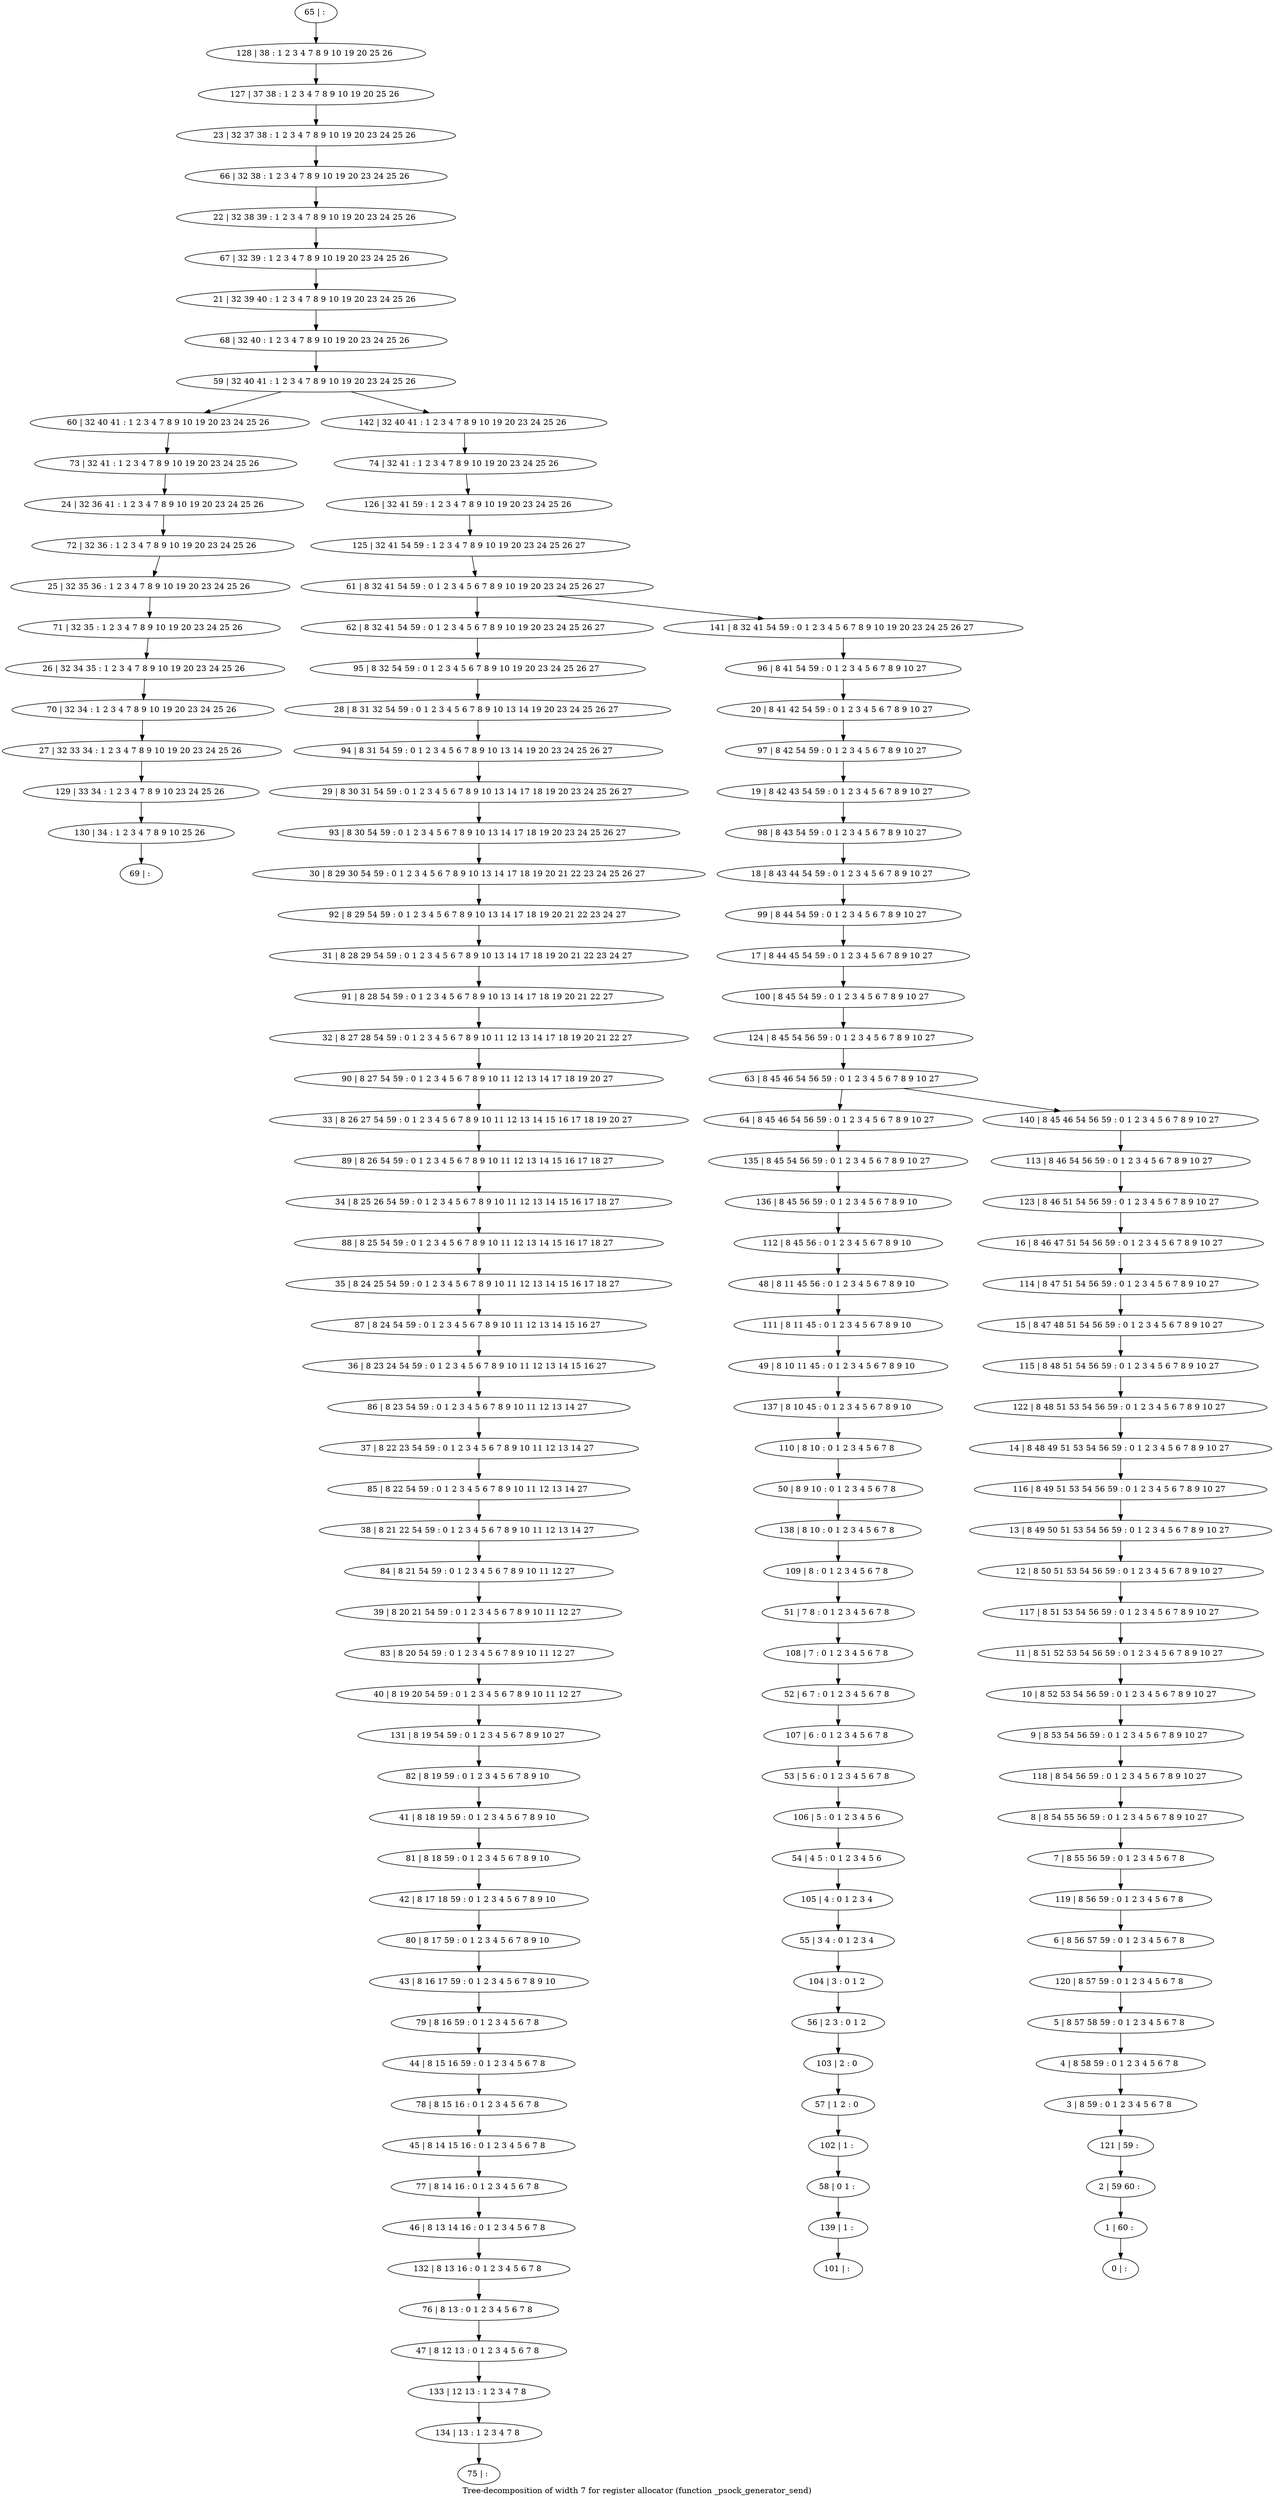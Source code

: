 digraph G {
graph [label="Tree-decomposition of width 7 for register allocator (function _psock_generator_send)"]
0[label="0 | : "];
1[label="1 | 60 : "];
2[label="2 | 59 60 : "];
3[label="3 | 8 59 : 0 1 2 3 4 5 6 7 8 "];
4[label="4 | 8 58 59 : 0 1 2 3 4 5 6 7 8 "];
5[label="5 | 8 57 58 59 : 0 1 2 3 4 5 6 7 8 "];
6[label="6 | 8 56 57 59 : 0 1 2 3 4 5 6 7 8 "];
7[label="7 | 8 55 56 59 : 0 1 2 3 4 5 6 7 8 "];
8[label="8 | 8 54 55 56 59 : 0 1 2 3 4 5 6 7 8 9 10 27 "];
9[label="9 | 8 53 54 56 59 : 0 1 2 3 4 5 6 7 8 9 10 27 "];
10[label="10 | 8 52 53 54 56 59 : 0 1 2 3 4 5 6 7 8 9 10 27 "];
11[label="11 | 8 51 52 53 54 56 59 : 0 1 2 3 4 5 6 7 8 9 10 27 "];
12[label="12 | 8 50 51 53 54 56 59 : 0 1 2 3 4 5 6 7 8 9 10 27 "];
13[label="13 | 8 49 50 51 53 54 56 59 : 0 1 2 3 4 5 6 7 8 9 10 27 "];
14[label="14 | 8 48 49 51 53 54 56 59 : 0 1 2 3 4 5 6 7 8 9 10 27 "];
15[label="15 | 8 47 48 51 54 56 59 : 0 1 2 3 4 5 6 7 8 9 10 27 "];
16[label="16 | 8 46 47 51 54 56 59 : 0 1 2 3 4 5 6 7 8 9 10 27 "];
17[label="17 | 8 44 45 54 59 : 0 1 2 3 4 5 6 7 8 9 10 27 "];
18[label="18 | 8 43 44 54 59 : 0 1 2 3 4 5 6 7 8 9 10 27 "];
19[label="19 | 8 42 43 54 59 : 0 1 2 3 4 5 6 7 8 9 10 27 "];
20[label="20 | 8 41 42 54 59 : 0 1 2 3 4 5 6 7 8 9 10 27 "];
21[label="21 | 32 39 40 : 1 2 3 4 7 8 9 10 19 20 23 24 25 26 "];
22[label="22 | 32 38 39 : 1 2 3 4 7 8 9 10 19 20 23 24 25 26 "];
23[label="23 | 32 37 38 : 1 2 3 4 7 8 9 10 19 20 23 24 25 26 "];
24[label="24 | 32 36 41 : 1 2 3 4 7 8 9 10 19 20 23 24 25 26 "];
25[label="25 | 32 35 36 : 1 2 3 4 7 8 9 10 19 20 23 24 25 26 "];
26[label="26 | 32 34 35 : 1 2 3 4 7 8 9 10 19 20 23 24 25 26 "];
27[label="27 | 32 33 34 : 1 2 3 4 7 8 9 10 19 20 23 24 25 26 "];
28[label="28 | 8 31 32 54 59 : 0 1 2 3 4 5 6 7 8 9 10 13 14 19 20 23 24 25 26 27 "];
29[label="29 | 8 30 31 54 59 : 0 1 2 3 4 5 6 7 8 9 10 13 14 17 18 19 20 23 24 25 26 27 "];
30[label="30 | 8 29 30 54 59 : 0 1 2 3 4 5 6 7 8 9 10 13 14 17 18 19 20 21 22 23 24 25 26 27 "];
31[label="31 | 8 28 29 54 59 : 0 1 2 3 4 5 6 7 8 9 10 13 14 17 18 19 20 21 22 23 24 27 "];
32[label="32 | 8 27 28 54 59 : 0 1 2 3 4 5 6 7 8 9 10 11 12 13 14 17 18 19 20 21 22 27 "];
33[label="33 | 8 26 27 54 59 : 0 1 2 3 4 5 6 7 8 9 10 11 12 13 14 15 16 17 18 19 20 27 "];
34[label="34 | 8 25 26 54 59 : 0 1 2 3 4 5 6 7 8 9 10 11 12 13 14 15 16 17 18 27 "];
35[label="35 | 8 24 25 54 59 : 0 1 2 3 4 5 6 7 8 9 10 11 12 13 14 15 16 17 18 27 "];
36[label="36 | 8 23 24 54 59 : 0 1 2 3 4 5 6 7 8 9 10 11 12 13 14 15 16 27 "];
37[label="37 | 8 22 23 54 59 : 0 1 2 3 4 5 6 7 8 9 10 11 12 13 14 27 "];
38[label="38 | 8 21 22 54 59 : 0 1 2 3 4 5 6 7 8 9 10 11 12 13 14 27 "];
39[label="39 | 8 20 21 54 59 : 0 1 2 3 4 5 6 7 8 9 10 11 12 27 "];
40[label="40 | 8 19 20 54 59 : 0 1 2 3 4 5 6 7 8 9 10 11 12 27 "];
41[label="41 | 8 18 19 59 : 0 1 2 3 4 5 6 7 8 9 10 "];
42[label="42 | 8 17 18 59 : 0 1 2 3 4 5 6 7 8 9 10 "];
43[label="43 | 8 16 17 59 : 0 1 2 3 4 5 6 7 8 9 10 "];
44[label="44 | 8 15 16 59 : 0 1 2 3 4 5 6 7 8 "];
45[label="45 | 8 14 15 16 : 0 1 2 3 4 5 6 7 8 "];
46[label="46 | 8 13 14 16 : 0 1 2 3 4 5 6 7 8 "];
47[label="47 | 8 12 13 : 0 1 2 3 4 5 6 7 8 "];
48[label="48 | 8 11 45 56 : 0 1 2 3 4 5 6 7 8 9 10 "];
49[label="49 | 8 10 11 45 : 0 1 2 3 4 5 6 7 8 9 10 "];
50[label="50 | 8 9 10 : 0 1 2 3 4 5 6 7 8 "];
51[label="51 | 7 8 : 0 1 2 3 4 5 6 7 8 "];
52[label="52 | 6 7 : 0 1 2 3 4 5 6 7 8 "];
53[label="53 | 5 6 : 0 1 2 3 4 5 6 7 8 "];
54[label="54 | 4 5 : 0 1 2 3 4 5 6 "];
55[label="55 | 3 4 : 0 1 2 3 4 "];
56[label="56 | 2 3 : 0 1 2 "];
57[label="57 | 1 2 : 0 "];
58[label="58 | 0 1 : "];
59[label="59 | 32 40 41 : 1 2 3 4 7 8 9 10 19 20 23 24 25 26 "];
60[label="60 | 32 40 41 : 1 2 3 4 7 8 9 10 19 20 23 24 25 26 "];
61[label="61 | 8 32 41 54 59 : 0 1 2 3 4 5 6 7 8 9 10 19 20 23 24 25 26 27 "];
62[label="62 | 8 32 41 54 59 : 0 1 2 3 4 5 6 7 8 9 10 19 20 23 24 25 26 27 "];
63[label="63 | 8 45 46 54 56 59 : 0 1 2 3 4 5 6 7 8 9 10 27 "];
64[label="64 | 8 45 46 54 56 59 : 0 1 2 3 4 5 6 7 8 9 10 27 "];
65[label="65 | : "];
66[label="66 | 32 38 : 1 2 3 4 7 8 9 10 19 20 23 24 25 26 "];
67[label="67 | 32 39 : 1 2 3 4 7 8 9 10 19 20 23 24 25 26 "];
68[label="68 | 32 40 : 1 2 3 4 7 8 9 10 19 20 23 24 25 26 "];
69[label="69 | : "];
70[label="70 | 32 34 : 1 2 3 4 7 8 9 10 19 20 23 24 25 26 "];
71[label="71 | 32 35 : 1 2 3 4 7 8 9 10 19 20 23 24 25 26 "];
72[label="72 | 32 36 : 1 2 3 4 7 8 9 10 19 20 23 24 25 26 "];
73[label="73 | 32 41 : 1 2 3 4 7 8 9 10 19 20 23 24 25 26 "];
74[label="74 | 32 41 : 1 2 3 4 7 8 9 10 19 20 23 24 25 26 "];
75[label="75 | : "];
76[label="76 | 8 13 : 0 1 2 3 4 5 6 7 8 "];
77[label="77 | 8 14 16 : 0 1 2 3 4 5 6 7 8 "];
78[label="78 | 8 15 16 : 0 1 2 3 4 5 6 7 8 "];
79[label="79 | 8 16 59 : 0 1 2 3 4 5 6 7 8 "];
80[label="80 | 8 17 59 : 0 1 2 3 4 5 6 7 8 9 10 "];
81[label="81 | 8 18 59 : 0 1 2 3 4 5 6 7 8 9 10 "];
82[label="82 | 8 19 59 : 0 1 2 3 4 5 6 7 8 9 10 "];
83[label="83 | 8 20 54 59 : 0 1 2 3 4 5 6 7 8 9 10 11 12 27 "];
84[label="84 | 8 21 54 59 : 0 1 2 3 4 5 6 7 8 9 10 11 12 27 "];
85[label="85 | 8 22 54 59 : 0 1 2 3 4 5 6 7 8 9 10 11 12 13 14 27 "];
86[label="86 | 8 23 54 59 : 0 1 2 3 4 5 6 7 8 9 10 11 12 13 14 27 "];
87[label="87 | 8 24 54 59 : 0 1 2 3 4 5 6 7 8 9 10 11 12 13 14 15 16 27 "];
88[label="88 | 8 25 54 59 : 0 1 2 3 4 5 6 7 8 9 10 11 12 13 14 15 16 17 18 27 "];
89[label="89 | 8 26 54 59 : 0 1 2 3 4 5 6 7 8 9 10 11 12 13 14 15 16 17 18 27 "];
90[label="90 | 8 27 54 59 : 0 1 2 3 4 5 6 7 8 9 10 11 12 13 14 17 18 19 20 27 "];
91[label="91 | 8 28 54 59 : 0 1 2 3 4 5 6 7 8 9 10 13 14 17 18 19 20 21 22 27 "];
92[label="92 | 8 29 54 59 : 0 1 2 3 4 5 6 7 8 9 10 13 14 17 18 19 20 21 22 23 24 27 "];
93[label="93 | 8 30 54 59 : 0 1 2 3 4 5 6 7 8 9 10 13 14 17 18 19 20 23 24 25 26 27 "];
94[label="94 | 8 31 54 59 : 0 1 2 3 4 5 6 7 8 9 10 13 14 19 20 23 24 25 26 27 "];
95[label="95 | 8 32 54 59 : 0 1 2 3 4 5 6 7 8 9 10 19 20 23 24 25 26 27 "];
96[label="96 | 8 41 54 59 : 0 1 2 3 4 5 6 7 8 9 10 27 "];
97[label="97 | 8 42 54 59 : 0 1 2 3 4 5 6 7 8 9 10 27 "];
98[label="98 | 8 43 54 59 : 0 1 2 3 4 5 6 7 8 9 10 27 "];
99[label="99 | 8 44 54 59 : 0 1 2 3 4 5 6 7 8 9 10 27 "];
100[label="100 | 8 45 54 59 : 0 1 2 3 4 5 6 7 8 9 10 27 "];
101[label="101 | : "];
102[label="102 | 1 : "];
103[label="103 | 2 : 0 "];
104[label="104 | 3 : 0 1 2 "];
105[label="105 | 4 : 0 1 2 3 4 "];
106[label="106 | 5 : 0 1 2 3 4 5 6 "];
107[label="107 | 6 : 0 1 2 3 4 5 6 7 8 "];
108[label="108 | 7 : 0 1 2 3 4 5 6 7 8 "];
109[label="109 | 8 : 0 1 2 3 4 5 6 7 8 "];
110[label="110 | 8 10 : 0 1 2 3 4 5 6 7 8 "];
111[label="111 | 8 11 45 : 0 1 2 3 4 5 6 7 8 9 10 "];
112[label="112 | 8 45 56 : 0 1 2 3 4 5 6 7 8 9 10 "];
113[label="113 | 8 46 54 56 59 : 0 1 2 3 4 5 6 7 8 9 10 27 "];
114[label="114 | 8 47 51 54 56 59 : 0 1 2 3 4 5 6 7 8 9 10 27 "];
115[label="115 | 8 48 51 54 56 59 : 0 1 2 3 4 5 6 7 8 9 10 27 "];
116[label="116 | 8 49 51 53 54 56 59 : 0 1 2 3 4 5 6 7 8 9 10 27 "];
117[label="117 | 8 51 53 54 56 59 : 0 1 2 3 4 5 6 7 8 9 10 27 "];
118[label="118 | 8 54 56 59 : 0 1 2 3 4 5 6 7 8 9 10 27 "];
119[label="119 | 8 56 59 : 0 1 2 3 4 5 6 7 8 "];
120[label="120 | 8 57 59 : 0 1 2 3 4 5 6 7 8 "];
121[label="121 | 59 : "];
122[label="122 | 8 48 51 53 54 56 59 : 0 1 2 3 4 5 6 7 8 9 10 27 "];
123[label="123 | 8 46 51 54 56 59 : 0 1 2 3 4 5 6 7 8 9 10 27 "];
124[label="124 | 8 45 54 56 59 : 0 1 2 3 4 5 6 7 8 9 10 27 "];
125[label="125 | 32 41 54 59 : 1 2 3 4 7 8 9 10 19 20 23 24 25 26 27 "];
126[label="126 | 32 41 59 : 1 2 3 4 7 8 9 10 19 20 23 24 25 26 "];
127[label="127 | 37 38 : 1 2 3 4 7 8 9 10 19 20 25 26 "];
128[label="128 | 38 : 1 2 3 4 7 8 9 10 19 20 25 26 "];
129[label="129 | 33 34 : 1 2 3 4 7 8 9 10 23 24 25 26 "];
130[label="130 | 34 : 1 2 3 4 7 8 9 10 25 26 "];
131[label="131 | 8 19 54 59 : 0 1 2 3 4 5 6 7 8 9 10 27 "];
132[label="132 | 8 13 16 : 0 1 2 3 4 5 6 7 8 "];
133[label="133 | 12 13 : 1 2 3 4 7 8 "];
134[label="134 | 13 : 1 2 3 4 7 8 "];
135[label="135 | 8 45 54 56 59 : 0 1 2 3 4 5 6 7 8 9 10 27 "];
136[label="136 | 8 45 56 59 : 0 1 2 3 4 5 6 7 8 9 10 "];
137[label="137 | 8 10 45 : 0 1 2 3 4 5 6 7 8 9 10 "];
138[label="138 | 8 10 : 0 1 2 3 4 5 6 7 8 "];
139[label="139 | 1 : "];
140[label="140 | 8 45 46 54 56 59 : 0 1 2 3 4 5 6 7 8 9 10 27 "];
141[label="141 | 8 32 41 54 59 : 0 1 2 3 4 5 6 7 8 9 10 19 20 23 24 25 26 27 "];
142[label="142 | 32 40 41 : 1 2 3 4 7 8 9 10 19 20 23 24 25 26 "];
70->27 ;
26->70 ;
71->26 ;
25->71 ;
72->25 ;
24->72 ;
73->24 ;
60->73 ;
76->47 ;
77->46 ;
45->77 ;
78->45 ;
44->78 ;
79->44 ;
43->79 ;
80->43 ;
42->80 ;
81->42 ;
41->81 ;
82->41 ;
83->40 ;
39->83 ;
84->39 ;
38->84 ;
85->38 ;
37->85 ;
86->37 ;
36->86 ;
87->36 ;
35->87 ;
88->35 ;
34->88 ;
89->34 ;
33->89 ;
90->33 ;
32->90 ;
91->32 ;
31->91 ;
92->31 ;
30->92 ;
93->30 ;
29->93 ;
94->29 ;
28->94 ;
95->28 ;
62->95 ;
102->58 ;
57->102 ;
103->57 ;
56->103 ;
104->56 ;
55->104 ;
105->55 ;
54->105 ;
106->54 ;
53->106 ;
107->53 ;
52->107 ;
108->52 ;
51->108 ;
109->51 ;
110->50 ;
111->49 ;
48->111 ;
112->48 ;
27->129 ;
130->69 ;
129->130 ;
131->82 ;
40->131 ;
132->76 ;
46->132 ;
47->133 ;
134->75 ;
133->134 ;
64->135 ;
136->112 ;
135->136 ;
137->110 ;
49->137 ;
138->109 ;
50->138 ;
139->101 ;
58->139 ;
65->128 ;
128->127 ;
127->23 ;
23->66 ;
66->22 ;
22->67 ;
67->21 ;
21->68 ;
68->59 ;
74->126 ;
126->125 ;
125->61 ;
96->20 ;
20->97 ;
97->19 ;
19->98 ;
98->18 ;
18->99 ;
99->17 ;
17->100 ;
100->124 ;
124->63 ;
113->123 ;
123->16 ;
16->114 ;
114->15 ;
15->115 ;
115->122 ;
122->14 ;
14->116 ;
116->13 ;
13->12 ;
12->117 ;
117->11 ;
11->10 ;
10->9 ;
9->118 ;
118->8 ;
8->7 ;
7->119 ;
119->6 ;
6->120 ;
120->5 ;
5->4 ;
4->3 ;
3->121 ;
121->2 ;
2->1 ;
1->0 ;
140->113 ;
141->96 ;
142->74 ;
63->64 ;
63->140 ;
61->62 ;
61->141 ;
59->60 ;
59->142 ;
}
